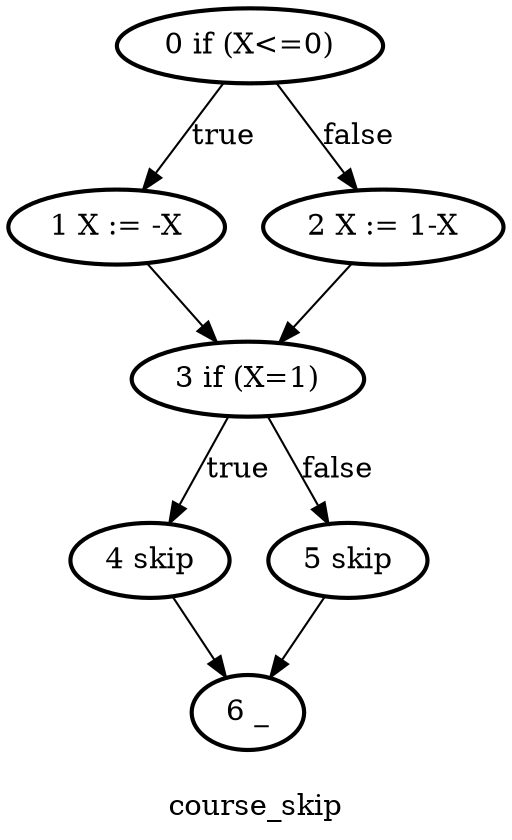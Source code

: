 digraph course_skip {
	label = "
course_skip"
	"1 X := -X" [style = bold]
	"3 if (X=1)" -> "4 skip" [label = true]
	"4 skip" -> "6 _"
	"1 X := -X" -> "3 if (X=1)"
	"2 X := 1-X" -> "3 if (X=1)"
	"3 if (X=1)" [style = bold]
	"6 _" [style = bold]
	"5 skip" -> "6 _"
	"3 if (X=1)" -> "5 skip" [label = false]
	"2 X := 1-X" [style = bold]
	"0 if (X<=0)" -> "1 X := -X" [label = true]
	"4 skip" [style = bold]
	"0 if (X<=0)" [style = bold]
	"0 if (X<=0)" -> "2 X := 1-X" [label = false]
	"5 skip" [style = bold]
}